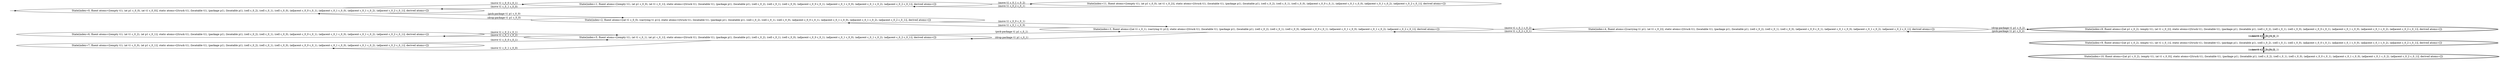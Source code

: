 digraph {
rankdir="LR"
s0[label="State(index=0, fluent atoms=[(empty t1), (at p1 c_0_0), (at t1 c_0_0)], static atoms=[(truck t1), (locatable t1), (package p1), (locatable p1), (cell c_0_2), (cell c_0_1), (cell c_0_0), (adjacent c_0_0 c_0_1), (adjacent c_0_1 c_0_0), (adjacent c_0_1 c_0_2), (adjacent c_0_2 c_0_1)], derived atoms=[])"]
s1[label="State(index=1, fluent atoms=[(empty t1), (at p1 c_0_0), (at t1 c_0_1)], static atoms=[(truck t1), (locatable t1), (package p1), (locatable p1), (cell c_0_2), (cell c_0_1), (cell c_0_0), (adjacent c_0_0 c_0_1), (adjacent c_0_1 c_0_0), (adjacent c_0_1 c_0_2), (adjacent c_0_2 c_0_1)], derived atoms=[])"]
s2[label="State(index=2, fluent atoms=[(at t1 c_0_0), (carrying t1 p1)], static atoms=[(truck t1), (locatable t1), (package p1), (locatable p1), (cell c_0_2), (cell c_0_1), (cell c_0_0), (adjacent c_0_0 c_0_1), (adjacent c_0_1 c_0_0), (adjacent c_0_1 c_0_2), (adjacent c_0_2 c_0_1)], derived atoms=[])"]
s3[label="State(index=3, fluent atoms=[(at t1 c_0_1), (carrying t1 p1)], static atoms=[(truck t1), (locatable t1), (package p1), (locatable p1), (cell c_0_2), (cell c_0_1), (cell c_0_0), (adjacent c_0_0 c_0_1), (adjacent c_0_1 c_0_0), (adjacent c_0_1 c_0_2), (adjacent c_0_2 c_0_1)], derived atoms=[])"]
s4[label="State(index=4, fluent atoms=[(carrying t1 p1), (at t1 c_0_2)], static atoms=[(truck t1), (locatable t1), (package p1), (locatable p1), (cell c_0_2), (cell c_0_1), (cell c_0_0), (adjacent c_0_0 c_0_1), (adjacent c_0_1 c_0_0), (adjacent c_0_1 c_0_2), (adjacent c_0_2 c_0_1)], derived atoms=[])"]
s5[label="State(index=5, fluent atoms=[(empty t1), (at t1 c_0_1), (at p1 c_0_1)], static atoms=[(truck t1), (locatable t1), (package p1), (locatable p1), (cell c_0_2), (cell c_0_1), (cell c_0_0), (adjacent c_0_0 c_0_1), (adjacent c_0_1 c_0_0), (adjacent c_0_1 c_0_2), (adjacent c_0_2 c_0_1)], derived atoms=[])"]
s6[label="State(index=6, fluent atoms=[(empty t1), (at t1 c_0_2), (at p1 c_0_1)], static atoms=[(truck t1), (locatable t1), (package p1), (locatable p1), (cell c_0_2), (cell c_0_1), (cell c_0_0), (adjacent c_0_0 c_0_1), (adjacent c_0_1 c_0_0), (adjacent c_0_1 c_0_2), (adjacent c_0_2 c_0_1)], derived atoms=[])"]
s7[label="State(index=7, fluent atoms=[(empty t1), (at t1 c_0_0), (at p1 c_0_1)], static atoms=[(truck t1), (locatable t1), (package p1), (locatable p1), (cell c_0_2), (cell c_0_1), (cell c_0_0), (adjacent c_0_0 c_0_1), (adjacent c_0_1 c_0_0), (adjacent c_0_1 c_0_2), (adjacent c_0_2 c_0_1)], derived atoms=[])"]
s8[peripheries=2,label="State(index=8, fluent atoms=[(at p1 c_0_2), (empty t1), (at t1 c_0_2)], static atoms=[(truck t1), (locatable t1), (package p1), (locatable p1), (cell c_0_2), (cell c_0_1), (cell c_0_0), (adjacent c_0_0 c_0_1), (adjacent c_0_1 c_0_0), (adjacent c_0_1 c_0_2), (adjacent c_0_2 c_0_1)], derived atoms=[])"]
s9[peripheries=2,label="State(index=9, fluent atoms=[(at p1 c_0_2), (empty t1), (at t1 c_0_1)], static atoms=[(truck t1), (locatable t1), (package p1), (locatable p1), (cell c_0_2), (cell c_0_1), (cell c_0_0), (adjacent c_0_0 c_0_1), (adjacent c_0_1 c_0_0), (adjacent c_0_1 c_0_2), (adjacent c_0_2 c_0_1)], derived atoms=[])"]
s10[peripheries=2,label="State(index=10, fluent atoms=[(at p1 c_0_2), (empty t1), (at t1 c_0_0)], static atoms=[(truck t1), (locatable t1), (package p1), (locatable p1), (cell c_0_2), (cell c_0_1), (cell c_0_0), (adjacent c_0_0 c_0_1), (adjacent c_0_1 c_0_0), (adjacent c_0_1 c_0_2), (adjacent c_0_2 c_0_1)], derived atoms=[])"]
s11[label="State(index=11, fluent atoms=[(empty t1), (at p1 c_0_0), (at t1 c_0_2)], static atoms=[(truck t1), (locatable t1), (package p1), (locatable p1), (cell c_0_2), (cell c_0_1), (cell c_0_0), (adjacent c_0_0 c_0_1), (adjacent c_0_1 c_0_0), (adjacent c_0_1 c_0_2), (adjacent c_0_2 c_0_1)], derived atoms=[])"]
Dangling [ label = "", style = invis ]
{ rank = same; Dangling }
Dangling -> s0
{ rank = same; s11}
{ rank = same; s1}
{ rank = same; s0,s6,s7}
{ rank = same; s2,s5}
{ rank = same; s3}
{ rank = same; s4}
{ rank = same; s8,s9,s10}
s0->s1 [label="(move t1 c_0_0 c_0_1)"]
s0->s2 [label="(pick-package t1 p1 c_0_0)"]
s2->s3 [label="(move t1 c_0_0 c_0_1)"]
s2->s0 [label="(drop-package t1 p1 c_0_0)"]
s3->s4 [label="(move t1 c_0_1 c_0_2)"]
s3->s2 [label="(move t1 c_0_1 c_0_0)"]
s3->s5 [label="(drop-package t1 p1 c_0_1)"]
s5->s6 [label="(move t1 c_0_1 c_0_2)"]
s5->s7 [label="(move t1 c_0_1 c_0_0)"]
s5->s3 [label="(pick-package t1 p1 c_0_1)"]
s7->s5 [label="(move t1 c_0_0 c_0_1)"]
s6->s5 [label="(move t1 c_0_2 c_0_1)"]
s4->s3 [label="(move t1 c_0_2 c_0_1)"]
s4->s8 [label="(drop-package t1 p1 c_0_2)"]
s8->s9 [label="(move t1 c_0_2 c_0_1)"]
s8->s4 [label="(pick-package t1 p1 c_0_2)"]
s9->s8 [label="(move t1 c_0_1 c_0_2)"]
s9->s10 [label="(move t1 c_0_1 c_0_0)"]
s10->s9 [label="(move t1 c_0_0 c_0_1)"]
s1->s11 [label="(move t1 c_0_1 c_0_2)"]
s1->s0 [label="(move t1 c_0_1 c_0_0)"]
s11->s1 [label="(move t1 c_0_2 c_0_1)"]
}
